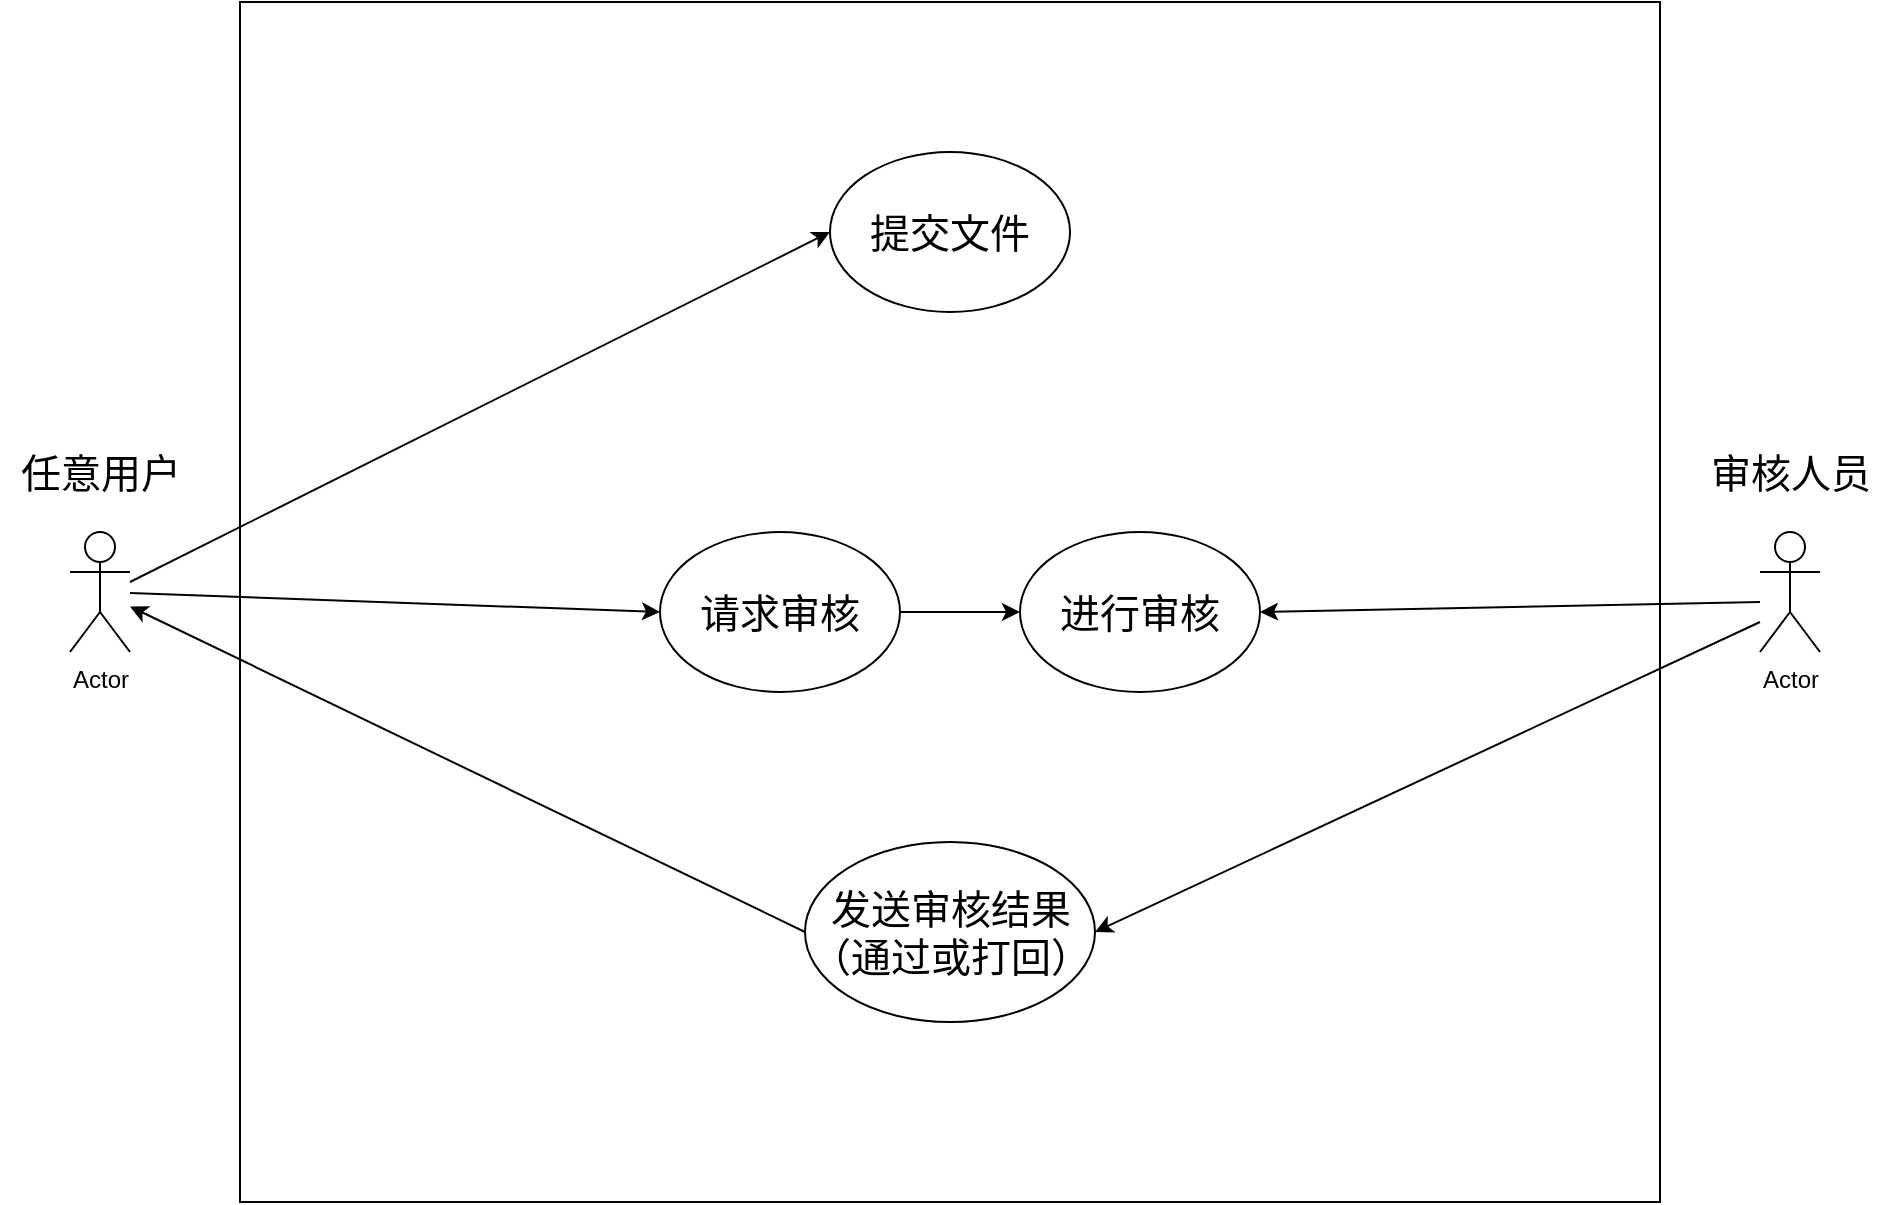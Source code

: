 <mxfile version="13.9.2" type="device"><diagram name="Page-1" id="74e2e168-ea6b-b213-b513-2b3c1d86103e"><mxGraphModel dx="2579" dy="680" grid="1" gridSize="10" guides="1" tooltips="1" connect="1" arrows="1" fold="1" page="1" pageScale="1" pageWidth="1100" pageHeight="850" background="#ffffff" math="0" shadow="0"><root><mxCell id="0"/><mxCell id="1" parent="0"/><mxCell id="Uc_4HNSXeBJ2XhBnabnO-56" value="" style="rounded=0;whiteSpace=wrap;html=1;fontSize=20;" vertex="1" parent="1"><mxGeometry x="-860" y="310" width="710" height="600" as="geometry"/></mxCell><mxCell id="Uc_4HNSXeBJ2XhBnabnO-59" value="Actor" style="shape=umlActor;verticalLabelPosition=bottom;verticalAlign=top;html=1;outlineConnect=0;" vertex="1" parent="1"><mxGeometry x="-945" y="575" width="30" height="60" as="geometry"/></mxCell><mxCell id="Uc_4HNSXeBJ2XhBnabnO-60" value="提交文件" style="ellipse;whiteSpace=wrap;html=1;fontSize=20;" vertex="1" parent="1"><mxGeometry x="-565" y="385" width="120" height="80" as="geometry"/></mxCell><mxCell id="Uc_4HNSXeBJ2XhBnabnO-61" value="" style="endArrow=classic;html=1;fontSize=20;entryX=0;entryY=0.5;entryDx=0;entryDy=0;" edge="1" parent="1" target="Uc_4HNSXeBJ2XhBnabnO-60"><mxGeometry width="50" height="50" relative="1" as="geometry"><mxPoint x="-915" y="600" as="sourcePoint"/><mxPoint x="-250" y="560" as="targetPoint"/></mxGeometry></mxCell><mxCell id="Uc_4HNSXeBJ2XhBnabnO-62" value="请求审核" style="ellipse;whiteSpace=wrap;html=1;fontSize=20;" vertex="1" parent="1"><mxGeometry x="-650" y="575" width="120" height="80" as="geometry"/></mxCell><mxCell id="Uc_4HNSXeBJ2XhBnabnO-63" value="" style="endArrow=classic;html=1;fontSize=20;entryX=0;entryY=0.5;entryDx=0;entryDy=0;" edge="1" parent="1" source="Uc_4HNSXeBJ2XhBnabnO-59" target="Uc_4HNSXeBJ2XhBnabnO-62"><mxGeometry width="50" height="50" relative="1" as="geometry"><mxPoint x="-300" y="600" as="sourcePoint"/><mxPoint x="-250" y="550" as="targetPoint"/></mxGeometry></mxCell><mxCell id="Uc_4HNSXeBJ2XhBnabnO-65" value="Actor" style="shape=umlActor;verticalLabelPosition=bottom;verticalAlign=top;html=1;outlineConnect=0;fontSize=12;" vertex="1" parent="1"><mxGeometry x="-100" y="575" width="30" height="60" as="geometry"/></mxCell><mxCell id="Uc_4HNSXeBJ2XhBnabnO-66" value="任意用户" style="text;html=1;align=center;verticalAlign=middle;resizable=0;points=[];autosize=1;fontSize=20;" vertex="1" parent="1"><mxGeometry x="-980" y="530" width="100" height="30" as="geometry"/></mxCell><mxCell id="Uc_4HNSXeBJ2XhBnabnO-70" value="" style="endArrow=classic;html=1;fontSize=20;exitX=1;exitY=0.5;exitDx=0;exitDy=0;" edge="1" parent="1" source="Uc_4HNSXeBJ2XhBnabnO-62" target="Uc_4HNSXeBJ2XhBnabnO-71"><mxGeometry width="50" height="50" relative="1" as="geometry"><mxPoint x="-300" y="600" as="sourcePoint"/><mxPoint x="-250" y="550" as="targetPoint"/></mxGeometry></mxCell><mxCell id="Uc_4HNSXeBJ2XhBnabnO-71" value="进行审核" style="ellipse;whiteSpace=wrap;html=1;fontSize=20;" vertex="1" parent="1"><mxGeometry x="-470" y="575" width="120" height="80" as="geometry"/></mxCell><mxCell id="Uc_4HNSXeBJ2XhBnabnO-72" value="" style="endArrow=classic;html=1;fontSize=20;entryX=1;entryY=0.5;entryDx=0;entryDy=0;" edge="1" parent="1" target="Uc_4HNSXeBJ2XhBnabnO-71"><mxGeometry width="50" height="50" relative="1" as="geometry"><mxPoint x="-100" y="610" as="sourcePoint"/><mxPoint x="-270" y="560" as="targetPoint"/></mxGeometry></mxCell><mxCell id="Uc_4HNSXeBJ2XhBnabnO-73" value="审核人员" style="text;html=1;align=center;verticalAlign=middle;resizable=0;points=[];autosize=1;fontSize=20;" vertex="1" parent="1"><mxGeometry x="-135" y="530" width="100" height="30" as="geometry"/></mxCell><mxCell id="Uc_4HNSXeBJ2XhBnabnO-77" value="发送审核结果（通过或打回）" style="ellipse;whiteSpace=wrap;html=1;fontSize=20;" vertex="1" parent="1"><mxGeometry x="-577.5" y="730" width="145" height="90" as="geometry"/></mxCell><mxCell id="Uc_4HNSXeBJ2XhBnabnO-78" value="" style="endArrow=classic;html=1;fontSize=20;exitX=0;exitY=0.5;exitDx=0;exitDy=0;" edge="1" parent="1" source="Uc_4HNSXeBJ2XhBnabnO-77" target="Uc_4HNSXeBJ2XhBnabnO-59"><mxGeometry width="50" height="50" relative="1" as="geometry"><mxPoint x="-940" y="570" as="sourcePoint"/><mxPoint x="-890" y="520" as="targetPoint"/></mxGeometry></mxCell><mxCell id="Uc_4HNSXeBJ2XhBnabnO-81" value="" style="endArrow=classic;html=1;fontSize=20;entryX=1;entryY=0.5;entryDx=0;entryDy=0;" edge="1" parent="1" target="Uc_4HNSXeBJ2XhBnabnO-77"><mxGeometry width="50" height="50" relative="1" as="geometry"><mxPoint x="-100" y="620" as="sourcePoint"/><mxPoint x="-480" y="650" as="targetPoint"/></mxGeometry></mxCell></root></mxGraphModel></diagram></mxfile>